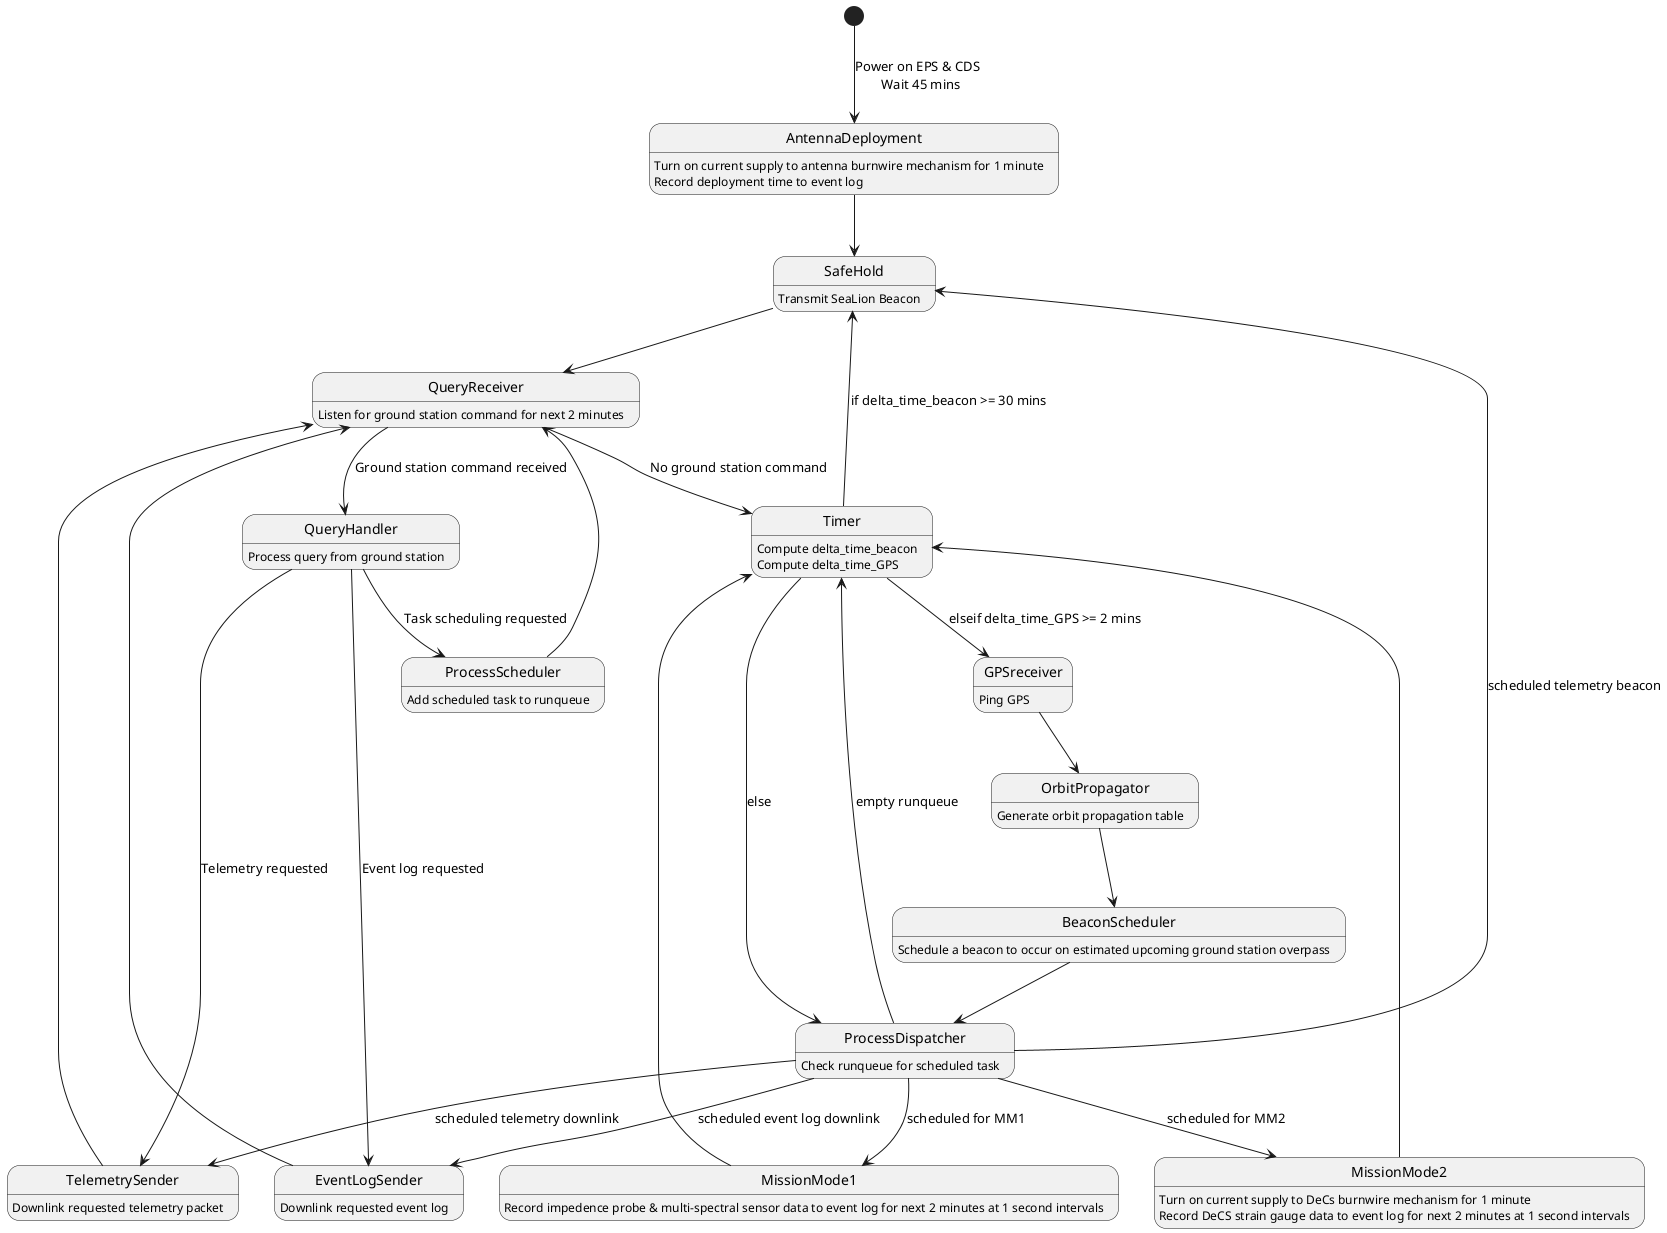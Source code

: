 @startuml

state AntennaDeployment
      AntennaDeployment : Turn on current supply to antenna burnwire mechanism for 1 minute
      AntennaDeployment : Record deployment time to event log
state SafeHold
      SafeHold : Transmit SeaLion Beacon
state QueryReceiver
      QueryReceiver : Listen for ground station command for next 2 minutes
state TelemetrySender
      TelemetrySender : Downlink requested telemetry packet
state EventLogSender
      EventLogSender : Downlink requested event log
state Timer
      Timer : Compute delta_time_beacon
      Timer : Compute delta_time_GPS
state MissionMode1
      MissionMode1 : Record impedence probe & multi-spectral sensor data to event log for next 2 minutes at 1 second intervals
state MissionMode2
      MissionMode2 : Turn on current supply to DeCs burnwire mechanism for 1 minute
      MissionMode2 : Record DeCS strain gauge data to event log for next 2 minutes at 1 second intervals
state ProcessDispatcher
      ProcessDispatcher : Check runqueue for scheduled task
state OrbitPropagator
      OrbitPropagator : Generate orbit propagation table
state BeaconScheduler
      BeaconScheduler : Schedule a beacon to occur on estimated upcoming ground station overpass
state GPSreceiver
      GPSreceiver : Ping GPS
state QueryHandler
      QueryHandler : Process query from ground station
state ProcessScheduler
      ProcessScheduler : Add scheduled task to runqueue

[*] --> AntennaDeployment : Power on EPS & CDS \n Wait 45 mins
AntennaDeployment --> SafeHold
SafeHold --> QueryReceiver
QueryReceiver --> QueryHandler : Ground station command received
QueryReceiver --> Timer : No ground station command
QueryHandler --> TelemetrySender : Telemetry requested
QueryHandler --> EventLogSender : Event log requested
QueryHandler --> ProcessScheduler : Task scheduling requested
TelemetrySender --> QueryReceiver
EventLogSender --> QueryReceiver
ProcessScheduler --> QueryReceiver
MissionMode1 --> Timer
MissionMode2 --> Timer
GPSreceiver --> OrbitPropagator
OrbitPropagator --> BeaconScheduler
BeaconScheduler --> ProcessDispatcher
Timer --> SafeHold : if delta_time_beacon >= 30 mins
Timer --> GPSreceiver : elseif delta_time_GPS >= 2 mins
Timer --> ProcessDispatcher : else
ProcessDispatcher --> MissionMode1 : scheduled for MM1
ProcessDispatcher --> MissionMode2 : scheduled for MM2
ProcessDispatcher --> Timer : empty runqueue
ProcessDispatcher --> EventLogSender : scheduled event log downlink
ProcessDispatcher --> TelemetrySender : scheduled telemetry downlink
ProcessDispatcher --> SafeHold : scheduled telemetry beacon
@enduml
